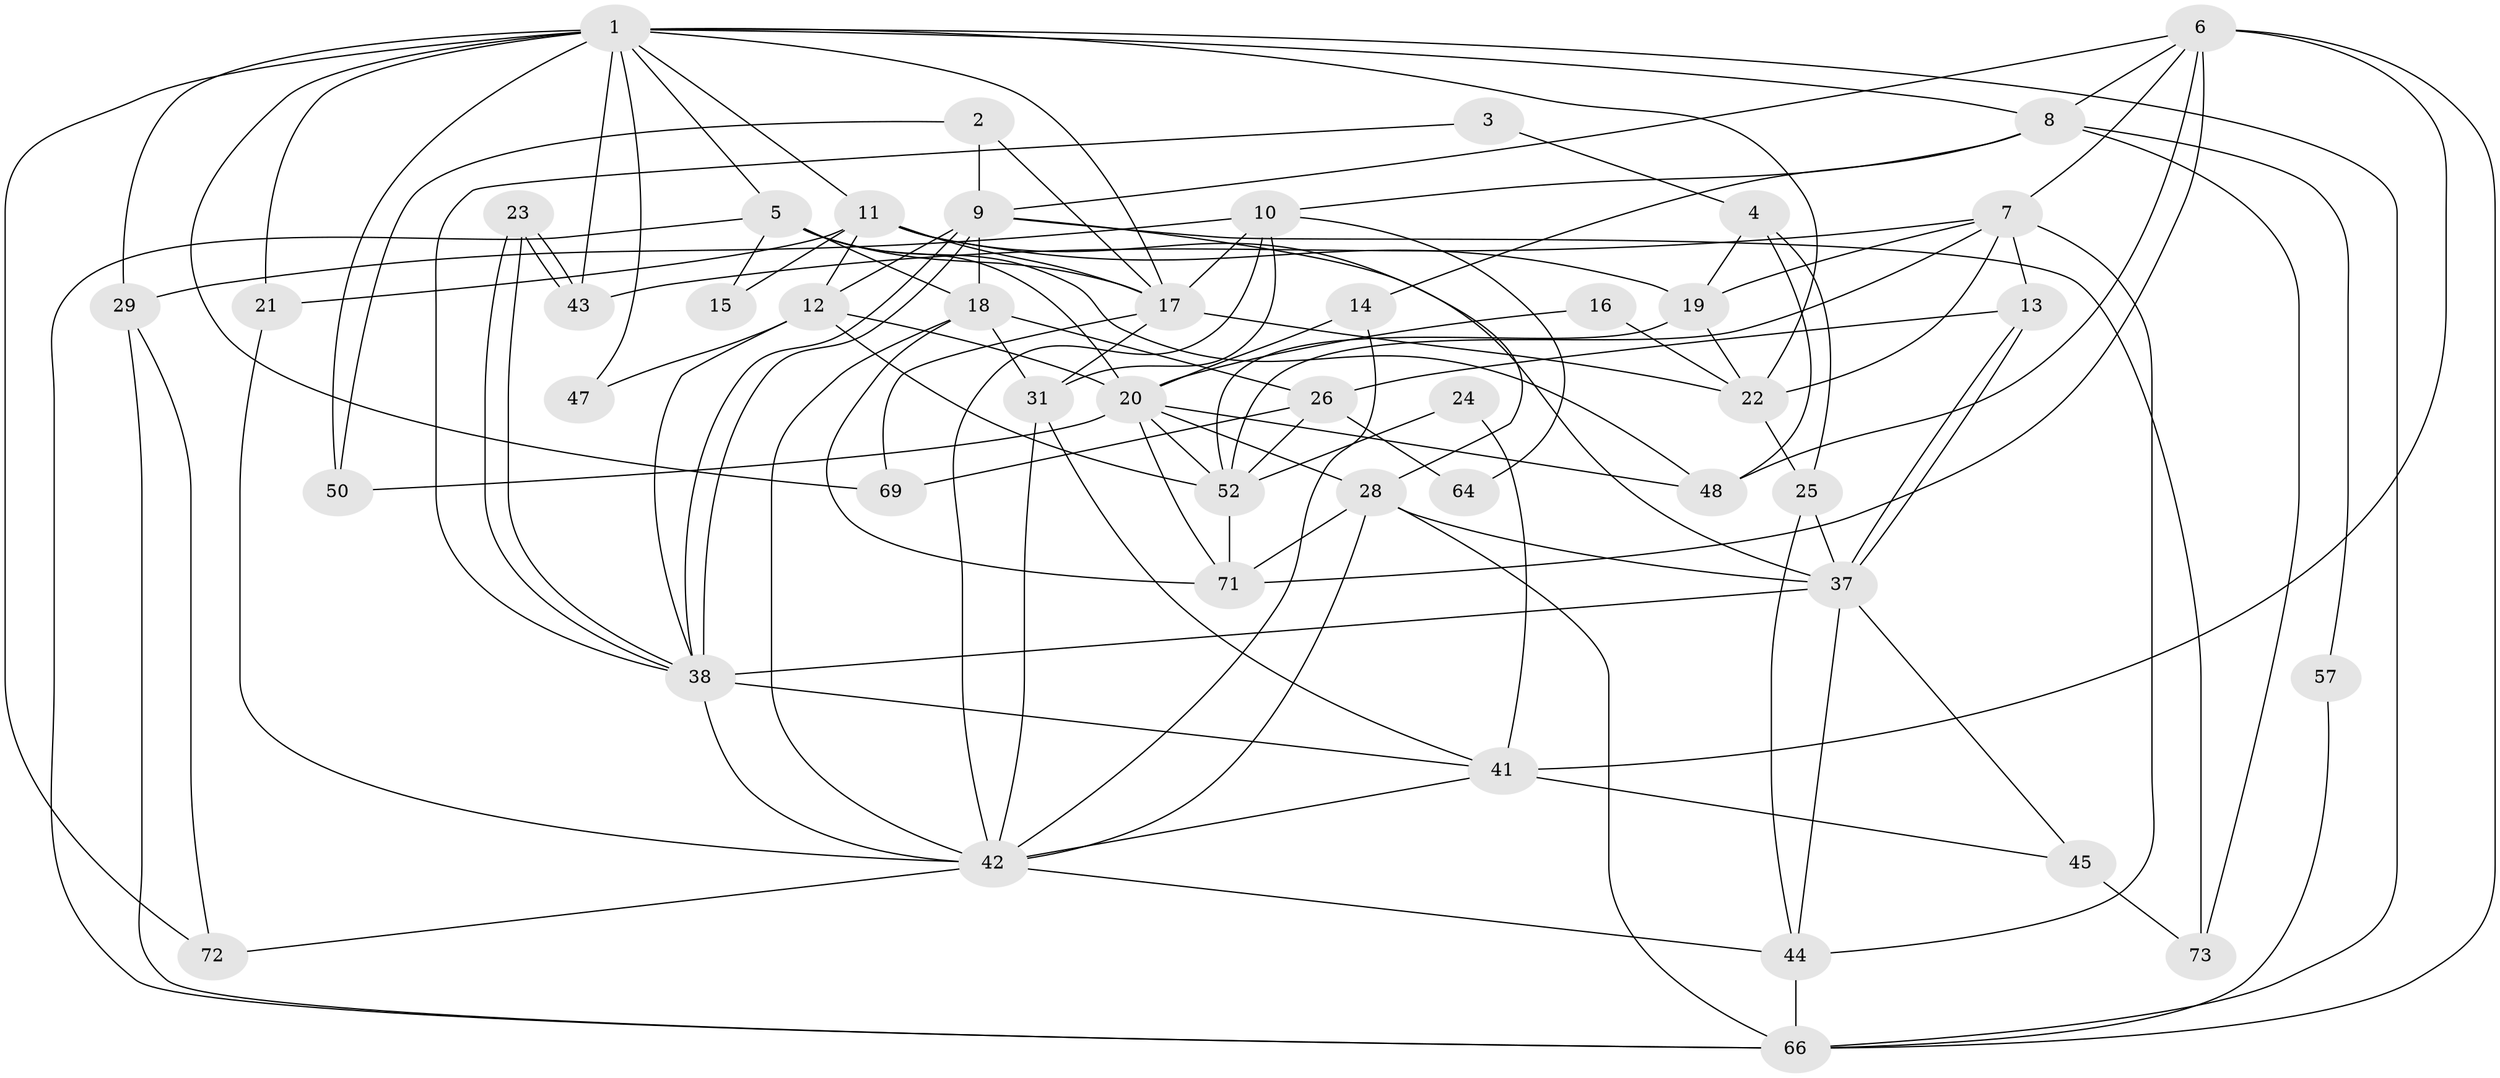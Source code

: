 // original degree distribution, {7: 0.02666666666666667, 3: 0.24, 2: 0.16, 4: 0.28, 5: 0.2, 6: 0.05333333333333334, 9: 0.013333333333333334, 8: 0.02666666666666667}
// Generated by graph-tools (version 1.1) at 2025/41/03/06/25 10:41:59]
// undirected, 47 vertices, 120 edges
graph export_dot {
graph [start="1"]
  node [color=gray90,style=filled];
  1 [super="+33"];
  2;
  3;
  4 [super="+46"];
  5 [super="+40"];
  6 [super="+63"];
  7 [super="+30"];
  8 [super="+35"];
  9 [super="+58"];
  10 [super="+60"];
  11 [super="+62"];
  12 [super="+49"];
  13 [super="+27"];
  14;
  15;
  16;
  17 [super="+61"];
  18 [super="+32"];
  19 [super="+34"];
  20 [super="+51"];
  21;
  22 [super="+39"];
  23;
  24;
  25;
  26 [super="+36"];
  28 [super="+68"];
  29 [super="+59"];
  31 [super="+56"];
  37 [super="+55"];
  38 [super="+65"];
  41 [super="+67"];
  42 [super="+54"];
  43;
  44 [super="+74"];
  45;
  47;
  48;
  50 [super="+53"];
  52 [super="+70"];
  57;
  64;
  66 [super="+75"];
  69;
  71;
  72;
  73;
  1 -- 66;
  1 -- 69;
  1 -- 22;
  1 -- 29 [weight=2];
  1 -- 72;
  1 -- 43;
  1 -- 47;
  1 -- 17;
  1 -- 21;
  1 -- 50;
  1 -- 8;
  1 -- 11;
  1 -- 5;
  2 -- 9;
  2 -- 17;
  2 -- 50;
  3 -- 38;
  3 -- 4;
  4 -- 19;
  4 -- 48;
  4 -- 25;
  5 -- 20;
  5 -- 17;
  5 -- 18;
  5 -- 48;
  5 -- 15;
  5 -- 66;
  6 -- 9;
  6 -- 8;
  6 -- 48;
  6 -- 7;
  6 -- 71;
  6 -- 41;
  6 -- 66;
  7 -- 43;
  7 -- 13 [weight=2];
  7 -- 19;
  7 -- 52;
  7 -- 22;
  7 -- 44;
  8 -- 73;
  8 -- 57;
  8 -- 10;
  8 -- 14;
  9 -- 38;
  9 -- 38;
  9 -- 18;
  9 -- 73;
  9 -- 28;
  9 -- 12;
  10 -- 17;
  10 -- 64;
  10 -- 42;
  10 -- 29;
  10 -- 31;
  11 -- 21;
  11 -- 19;
  11 -- 17;
  11 -- 37;
  11 -- 12;
  11 -- 15;
  12 -- 38;
  12 -- 47;
  12 -- 20;
  12 -- 52;
  13 -- 37;
  13 -- 37;
  13 -- 26;
  14 -- 20;
  14 -- 42;
  16 -- 22;
  16 -- 20;
  17 -- 22;
  17 -- 31;
  17 -- 69;
  18 -- 71;
  18 -- 26;
  18 -- 42;
  18 -- 31;
  19 -- 22;
  19 -- 52;
  20 -- 52;
  20 -- 48;
  20 -- 50;
  20 -- 71;
  20 -- 28;
  21 -- 42;
  22 -- 25;
  23 -- 43;
  23 -- 43;
  23 -- 38;
  23 -- 38;
  24 -- 52;
  24 -- 41;
  25 -- 44;
  25 -- 37;
  26 -- 64;
  26 -- 69;
  26 -- 52;
  28 -- 37;
  28 -- 66;
  28 -- 71;
  28 -- 42;
  29 -- 72;
  29 -- 66;
  31 -- 41;
  31 -- 42;
  37 -- 44;
  37 -- 45;
  37 -- 38;
  38 -- 41;
  38 -- 42;
  41 -- 42;
  41 -- 45;
  42 -- 72;
  42 -- 44;
  44 -- 66;
  45 -- 73;
  52 -- 71;
  57 -- 66;
}
